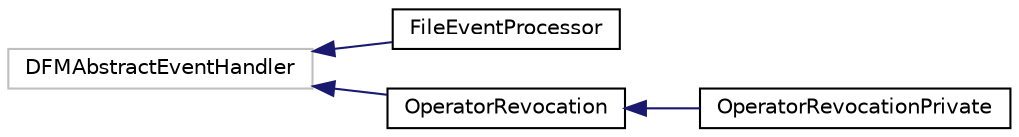 digraph "类继承关系图"
{
  edge [fontname="Helvetica",fontsize="10",labelfontname="Helvetica",labelfontsize="10"];
  node [fontname="Helvetica",fontsize="10",shape=record];
  rankdir="LR";
  Node2948 [label="DFMAbstractEventHandler",height=0.2,width=0.4,color="grey75", fillcolor="white", style="filled"];
  Node2948 -> Node0 [dir="back",color="midnightblue",fontsize="10",style="solid",fontname="Helvetica"];
  Node0 [label="FileEventProcessor",height=0.2,width=0.4,color="black", fillcolor="white", style="filled",URL="$class_file_event_processor.html"];
  Node2948 -> Node2950 [dir="back",color="midnightblue",fontsize="10",style="solid",fontname="Helvetica"];
  Node2950 [label="OperatorRevocation",height=0.2,width=0.4,color="black", fillcolor="white", style="filled",URL="$class_operator_revocation.html"];
  Node2950 -> Node2951 [dir="back",color="midnightblue",fontsize="10",style="solid",fontname="Helvetica"];
  Node2951 [label="OperatorRevocationPrivate",height=0.2,width=0.4,color="black", fillcolor="white", style="filled",URL="$class_operator_revocation_private.html"];
}
